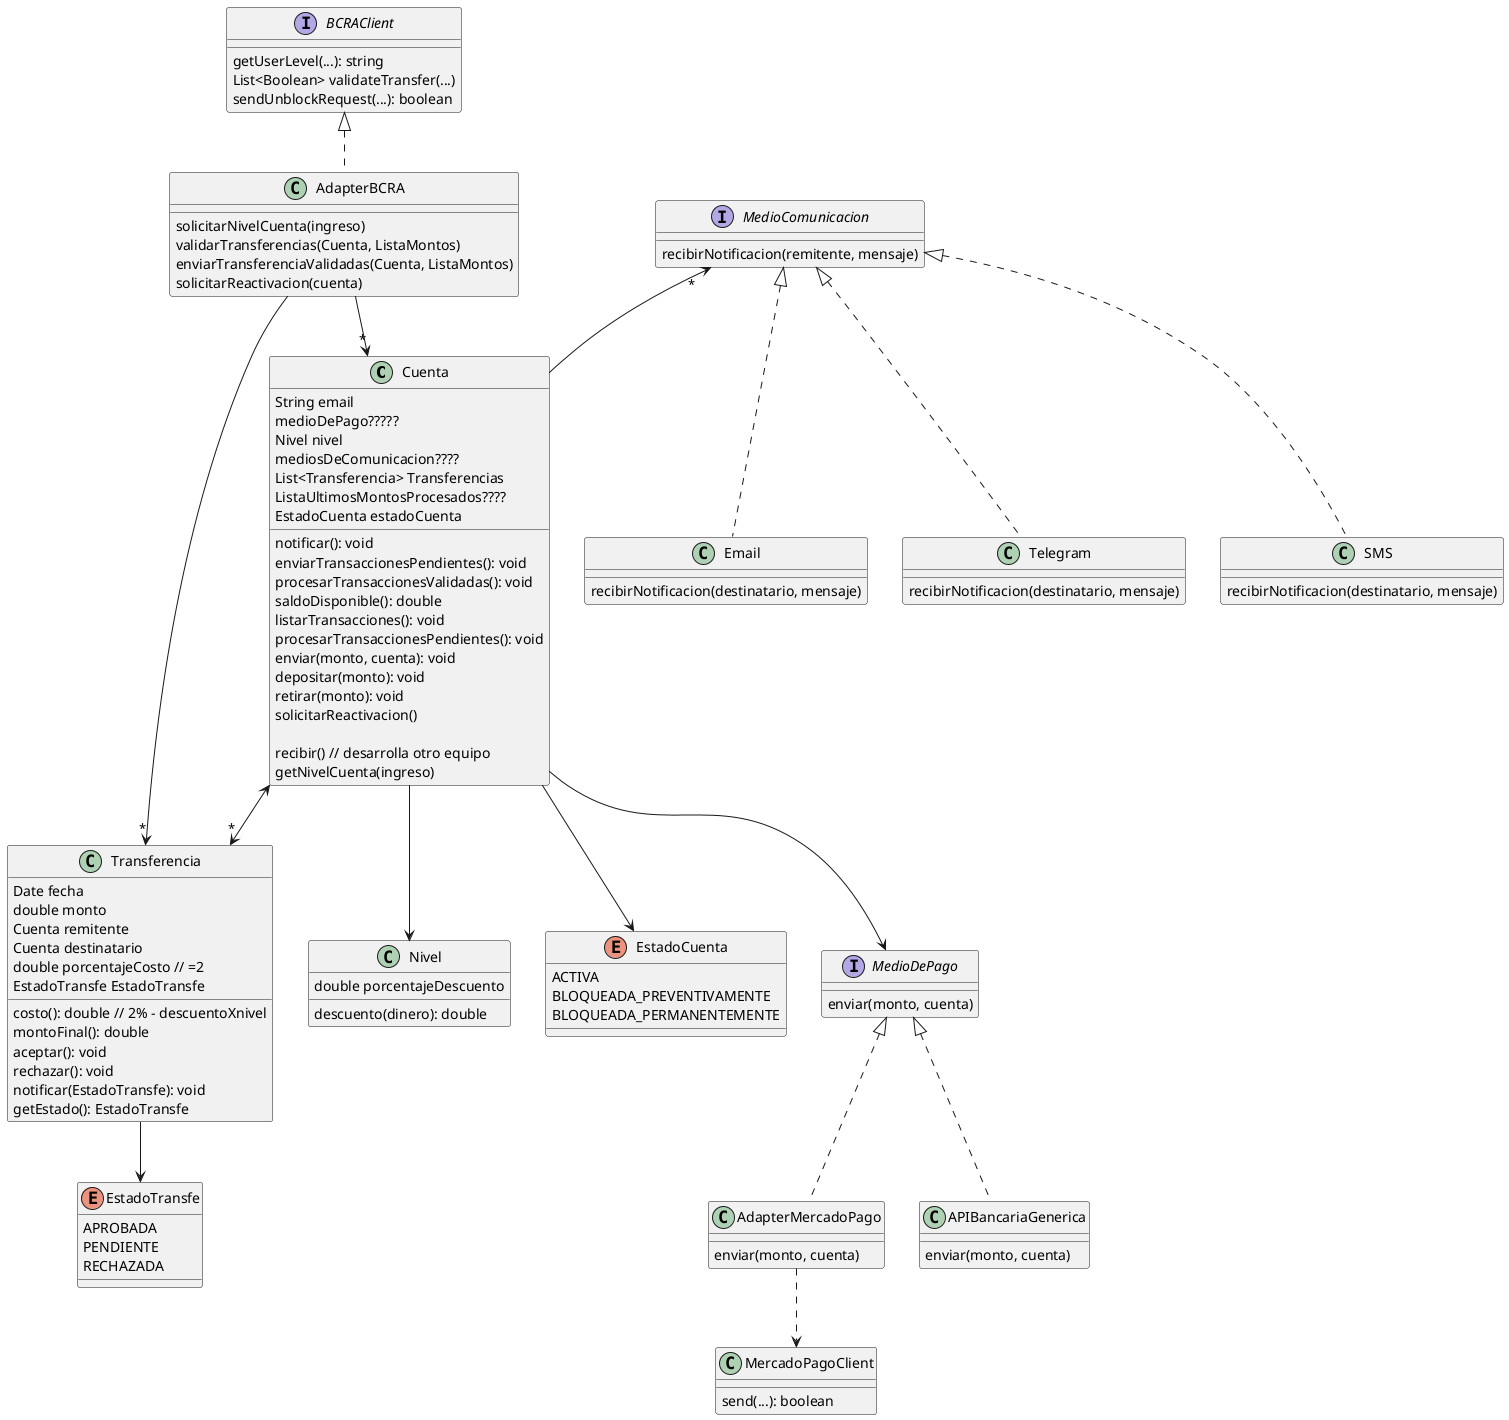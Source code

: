 @startuml
class Cuenta{
    String email
    medioDePago?????
    Nivel nivel
    mediosDeComunicacion????
    List<Transferencia> Transferencias
    ListaUltimosMontosProcesados????
    EstadoCuenta estadoCuenta
    notificar(): void
    enviarTransaccionesPendientes(): void
    procesarTransaccionesValidadas(): void
    saldoDisponible(): double
    listarTransacciones(): void
    procesarTransaccionesPendientes(): void
    enviar(monto, cuenta): void
    depositar(monto): void
    retirar(monto): void
    solicitarReactivacion()

    recibir() // desarrolla otro equipo


    getNivelCuenta(ingreso)
}

Cuenta --> MedioDePago
Cuenta <-->"*" Transferencia
Cuenta --> Nivel
Cuenta --> EstadoCuenta

'se crearán 3 instancias, 1 por cada nivel con su respectivo porcentaje
class Nivel{
    double porcentajeDescuento
    descuento(dinero): double
}

interface MedioDePago{
    enviar(monto, cuenta)
}

class APIBancariaGenerica implements MedioDePago {
    enviar(monto, cuenta)
}

class AdapterMercadoPago implements MedioDePago{
    enviar(monto, cuenta)
}
AdapterMercadoPago ..> MercadoPagoClient

class MercadoPagoClient{
    send(...): boolean
}

class Transferencia{
    Date fecha
    double monto
    Cuenta remitente
    Cuenta destinatario
    double porcentajeCosto // =2
    EstadoTransfe EstadoTransfe

    costo(): double // 2% - descuentoXnivel
    montoFinal(): double
    aceptar(): void
    rechazar(): void
    notificar(EstadoTransfe): void
    getEstado(): EstadoTransfe
}

Transferencia --> EstadoTransfe

enum EstadoTransfe{
    APROBADA
    PENDIENTE
    RECHAZADA
}

enum EstadoCuenta{
ACTIVA
BLOQUEADA_PREVENTIVAMENTE
BLOQUEADA_PERMANENTEMENTE
}

interface BCRAClient{
    getUserLevel(...): string
    List<Boolean> validateTransfer(...)
    sendUnblockRequest(...): boolean
}

class AdapterBCRA implements BCRAClient{
    solicitarNivelCuenta(ingreso)
    validarTransferencias(Cuenta, ListaMontos)
    enviarTransferenciaValidadas(Cuenta, ListaMontos)
    solicitarReactivacion(cuenta)
}

AdapterBCRA -->"*" Transferencia
AdapterBCRA -->"*" Cuenta

MedioComunicacion "*"<-- Cuenta

interface MedioComunicacion{
    recibirNotificacion(remitente, mensaje)
}

class Telegram implements MedioComunicacion{
    recibirNotificacion(destinatario, mensaje)
}
class SMS implements MedioComunicacion{
    recibirNotificacion(destinatario, mensaje)
}
class Email implements MedioComunicacion{
    recibirNotificacion(destinatario, mensaje)
}

@enduml